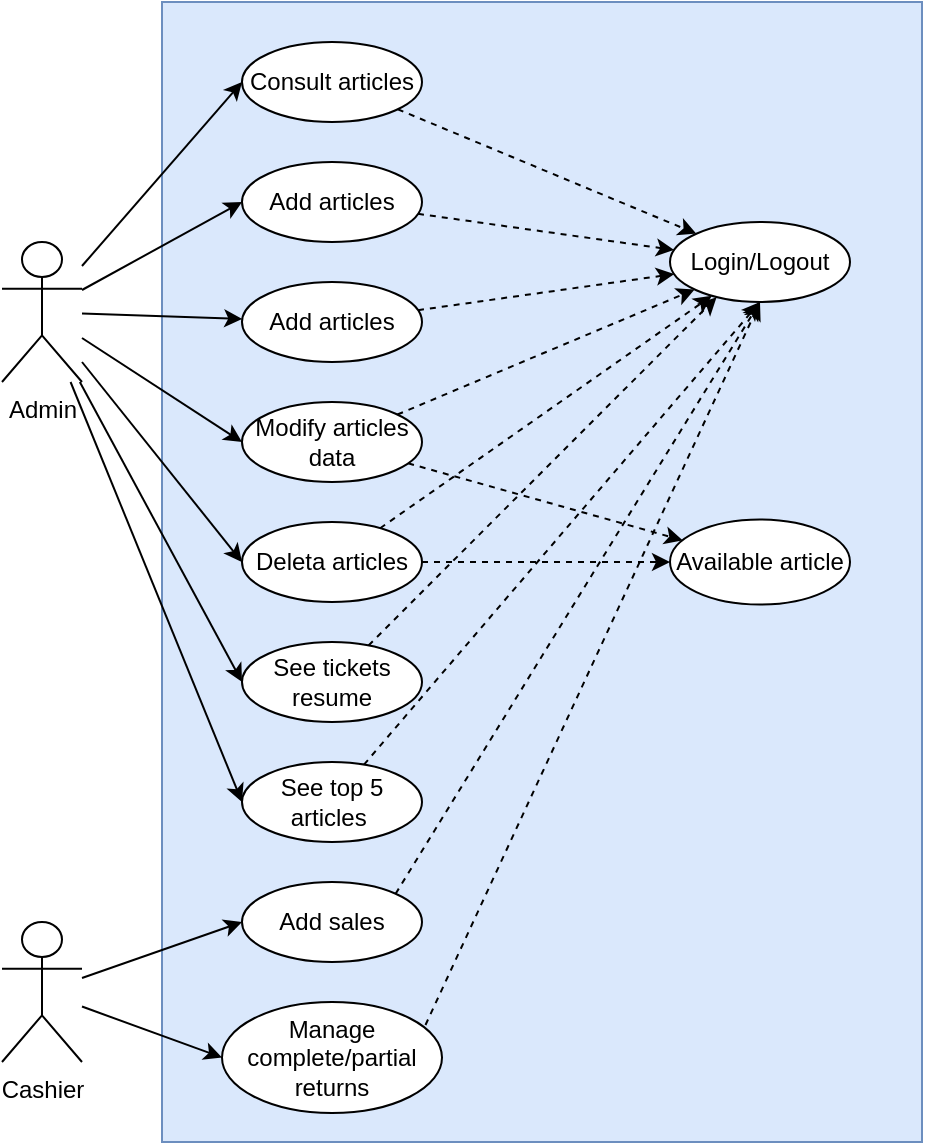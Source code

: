 <mxfile version="20.0.1" type="device"><diagram id="0TbsA_6QeS4kN0fqyiH3" name="Page-1"><mxGraphModel dx="781" dy="1141" grid="1" gridSize="10" guides="1" tooltips="1" connect="1" arrows="1" fold="1" page="1" pageScale="1" pageWidth="827" pageHeight="1169" math="0" shadow="0"><root><mxCell id="0"/><mxCell id="1" parent="0"/><mxCell id="f77VwwQoqBn0dezqeqBz-1" value="" style="rounded=0;whiteSpace=wrap;html=1;fillColor=#dae8fc;strokeColor=#6c8ebf;" parent="1" vertex="1"><mxGeometry x="160" y="40" width="380" height="570" as="geometry"/></mxCell><mxCell id="f77VwwQoqBn0dezqeqBz-27" style="edgeStyle=none;rounded=0;orthogonalLoop=1;jettySize=auto;html=1;entryX=0;entryY=0;entryDx=0;entryDy=0;dashed=1;" parent="1" source="f77VwwQoqBn0dezqeqBz-2" target="f77VwwQoqBn0dezqeqBz-10" edge="1"><mxGeometry relative="1" as="geometry"/></mxCell><mxCell id="f77VwwQoqBn0dezqeqBz-2" value="Consult articles" style="ellipse;whiteSpace=wrap;html=1;" parent="1" vertex="1"><mxGeometry x="200" y="60" width="90" height="40" as="geometry"/></mxCell><mxCell id="f77VwwQoqBn0dezqeqBz-28" style="edgeStyle=none;rounded=0;orthogonalLoop=1;jettySize=auto;html=1;dashed=1;" parent="1" source="f77VwwQoqBn0dezqeqBz-3" target="f77VwwQoqBn0dezqeqBz-10" edge="1"><mxGeometry relative="1" as="geometry"/></mxCell><mxCell id="f77VwwQoqBn0dezqeqBz-3" value="Add articles&lt;span style=&quot;color: rgba(0, 0, 0, 0); font-family: monospace; font-size: 0px; text-align: start;&quot;&gt;%3CmxGraphModel%3E%3Croot%3E%3CmxCell%20id%3D%220%22%2F%3E%3CmxCell%20id%3D%221%22%20parent%3D%220%22%2F%3E%3CmxCell%20id%3D%222%22%20value%3D%22Consulting%20articles%22%20style%3D%22ellipse%3BwhiteSpace%3Dwrap%3Bhtml%3D1%3B%22%20vertex%3D%221%22%20parent%3D%221%22%3E%3CmxGeometry%20x%3D%22200%22%20y%3D%2260%22%20width%3D%2290%22%20height%3D%2240%22%20as%3D%22geometry%22%2F%3E%3C%2FmxCell%3E%3C%2Froot%3E%3C%2FmxGraphModel%3E&lt;/span&gt;" style="ellipse;whiteSpace=wrap;html=1;" parent="1" vertex="1"><mxGeometry x="200" y="120" width="90" height="40" as="geometry"/></mxCell><mxCell id="f77VwwQoqBn0dezqeqBz-29" style="edgeStyle=none;rounded=0;orthogonalLoop=1;jettySize=auto;html=1;dashed=1;" parent="1" source="f77VwwQoqBn0dezqeqBz-4" target="f77VwwQoqBn0dezqeqBz-10" edge="1"><mxGeometry relative="1" as="geometry"/></mxCell><mxCell id="f77VwwQoqBn0dezqeqBz-4" value="Add articles&lt;span style=&quot;color: rgba(0, 0, 0, 0); font-family: monospace; font-size: 0px; text-align: start;&quot;&gt;%3CmxGraphModel%3E%3Croot%3E%3CmxCell%20id%3D%220%22%2F%3E%3CmxCell%20id%3D%221%22%20parent%3D%220%22%2F%3E%3CmxCell%20id%3D%222%22%20value%3D%22Consulting%20articles%22%20style%3D%22ellipse%3BwhiteSpace%3Dwrap%3Bhtml%3D1%3B%22%20vertex%3D%221%22%20parent%3D%221%22%3E%3CmxGeometry%20x%3D%22200%22%20y%3D%2260%22%20width%3D%2290%22%20height%3D%2240%22%20as%3D%22geometry%22%2F%3E%3C%2FmxCell%3E%3C%2Froot%3E%3C%2FmxGraphModel%3E&lt;/span&gt;" style="ellipse;whiteSpace=wrap;html=1;" parent="1" vertex="1"><mxGeometry x="200" y="180" width="90" height="40" as="geometry"/></mxCell><mxCell id="f77VwwQoqBn0dezqeqBz-30" style="edgeStyle=none;rounded=0;orthogonalLoop=1;jettySize=auto;html=1;dashed=1;" parent="1" source="f77VwwQoqBn0dezqeqBz-5" target="f77VwwQoqBn0dezqeqBz-10" edge="1"><mxGeometry relative="1" as="geometry"/></mxCell><mxCell id="f77VwwQoqBn0dezqeqBz-31" style="edgeStyle=none;rounded=0;orthogonalLoop=1;jettySize=auto;html=1;dashed=1;" parent="1" source="f77VwwQoqBn0dezqeqBz-5" target="f77VwwQoqBn0dezqeqBz-17" edge="1"><mxGeometry relative="1" as="geometry"/></mxCell><mxCell id="f77VwwQoqBn0dezqeqBz-5" value="Modify articles data&lt;span style=&quot;color: rgba(0, 0, 0, 0); font-family: monospace; font-size: 0px; text-align: start;&quot;&gt;%3CmxGraphModel%3E%3Croot%3E%3CmxCell%20id%3D%220%22%2F%3E%3CmxCell%20id%3D%221%22%20parent%3D%220%22%2F%3E%3CmxCell%20id%3D%222%22%20value%3D%22Consulting%20articles%22%20style%3D%22ellipse%3BwhiteSpace%3Dwrap%3Bhtml%3D1%3B%22%20vertex%3D%221%22%20parent%3D%221%22%3E%3CmxGeometry%20x%3D%22200%22%20y%3D%2260%22%20width%3D%2290%22%20height%3D%2240%22%20as%3D%22geometry%22%2F%3E%3C%2FmxCell%3E%3C%2Froot%3E%3C%2FmxGraphModel%3E&lt;/span&gt;" style="ellipse;whiteSpace=wrap;html=1;" parent="1" vertex="1"><mxGeometry x="200" y="240" width="90" height="40" as="geometry"/></mxCell><mxCell id="f77VwwQoqBn0dezqeqBz-32" style="edgeStyle=none;rounded=0;orthogonalLoop=1;jettySize=auto;html=1;dashed=1;" parent="1" source="f77VwwQoqBn0dezqeqBz-7" target="f77VwwQoqBn0dezqeqBz-10" edge="1"><mxGeometry relative="1" as="geometry"/></mxCell><mxCell id="f77VwwQoqBn0dezqeqBz-33" style="edgeStyle=none;rounded=0;orthogonalLoop=1;jettySize=auto;html=1;dashed=1;" parent="1" source="f77VwwQoqBn0dezqeqBz-7" target="f77VwwQoqBn0dezqeqBz-17" edge="1"><mxGeometry relative="1" as="geometry"/></mxCell><mxCell id="f77VwwQoqBn0dezqeqBz-7" value="Deleta articles" style="ellipse;whiteSpace=wrap;html=1;" parent="1" vertex="1"><mxGeometry x="200" y="300" width="90" height="40" as="geometry"/></mxCell><mxCell id="f77VwwQoqBn0dezqeqBz-34" style="edgeStyle=none;rounded=0;orthogonalLoop=1;jettySize=auto;html=1;entryX=0.259;entryY=0.94;entryDx=0;entryDy=0;entryPerimeter=0;dashed=1;" parent="1" source="f77VwwQoqBn0dezqeqBz-8" target="f77VwwQoqBn0dezqeqBz-10" edge="1"><mxGeometry relative="1" as="geometry"/></mxCell><mxCell id="f77VwwQoqBn0dezqeqBz-8" value="See tickets resume" style="ellipse;whiteSpace=wrap;html=1;" parent="1" vertex="1"><mxGeometry x="200" y="360" width="90" height="40" as="geometry"/></mxCell><mxCell id="f77VwwQoqBn0dezqeqBz-36" style="edgeStyle=none;rounded=0;orthogonalLoop=1;jettySize=auto;html=1;entryX=0.5;entryY=1;entryDx=0;entryDy=0;dashed=1;" parent="1" source="f77VwwQoqBn0dezqeqBz-9" target="f77VwwQoqBn0dezqeqBz-10" edge="1"><mxGeometry relative="1" as="geometry"/></mxCell><mxCell id="f77VwwQoqBn0dezqeqBz-9" value="See top 5 articles&amp;nbsp;" style="ellipse;whiteSpace=wrap;html=1;" parent="1" vertex="1"><mxGeometry x="200" y="420" width="90" height="40" as="geometry"/></mxCell><mxCell id="f77VwwQoqBn0dezqeqBz-10" value="Login/Logout" style="ellipse;whiteSpace=wrap;html=1;" parent="1" vertex="1"><mxGeometry x="414" y="150" width="90" height="40" as="geometry"/></mxCell><mxCell id="f77VwwQoqBn0dezqeqBz-18" style="rounded=0;orthogonalLoop=1;jettySize=auto;html=1;entryX=0;entryY=0.5;entryDx=0;entryDy=0;" parent="1" source="f77VwwQoqBn0dezqeqBz-11" target="f77VwwQoqBn0dezqeqBz-2" edge="1"><mxGeometry relative="1" as="geometry"/></mxCell><mxCell id="f77VwwQoqBn0dezqeqBz-19" style="edgeStyle=none;rounded=0;orthogonalLoop=1;jettySize=auto;html=1;entryX=0;entryY=0.5;entryDx=0;entryDy=0;" parent="1" source="f77VwwQoqBn0dezqeqBz-11" target="f77VwwQoqBn0dezqeqBz-3" edge="1"><mxGeometry relative="1" as="geometry"/></mxCell><mxCell id="f77VwwQoqBn0dezqeqBz-20" style="edgeStyle=none;rounded=0;orthogonalLoop=1;jettySize=auto;html=1;" parent="1" source="f77VwwQoqBn0dezqeqBz-11" target="f77VwwQoqBn0dezqeqBz-4" edge="1"><mxGeometry relative="1" as="geometry"/></mxCell><mxCell id="f77VwwQoqBn0dezqeqBz-21" style="edgeStyle=none;rounded=0;orthogonalLoop=1;jettySize=auto;html=1;entryX=0;entryY=0.5;entryDx=0;entryDy=0;" parent="1" source="f77VwwQoqBn0dezqeqBz-11" target="f77VwwQoqBn0dezqeqBz-5" edge="1"><mxGeometry relative="1" as="geometry"/></mxCell><mxCell id="f77VwwQoqBn0dezqeqBz-22" style="edgeStyle=none;rounded=0;orthogonalLoop=1;jettySize=auto;html=1;entryX=0;entryY=0.5;entryDx=0;entryDy=0;" parent="1" source="f77VwwQoqBn0dezqeqBz-11" target="f77VwwQoqBn0dezqeqBz-7" edge="1"><mxGeometry relative="1" as="geometry"/></mxCell><mxCell id="f77VwwQoqBn0dezqeqBz-23" style="edgeStyle=none;rounded=0;orthogonalLoop=1;jettySize=auto;html=1;entryX=0;entryY=0.5;entryDx=0;entryDy=0;" parent="1" source="f77VwwQoqBn0dezqeqBz-11" target="f77VwwQoqBn0dezqeqBz-9" edge="1"><mxGeometry relative="1" as="geometry"/></mxCell><mxCell id="f77VwwQoqBn0dezqeqBz-24" style="edgeStyle=none;rounded=0;orthogonalLoop=1;jettySize=auto;html=1;entryX=0;entryY=0.5;entryDx=0;entryDy=0;" parent="1" source="f77VwwQoqBn0dezqeqBz-11" target="f77VwwQoqBn0dezqeqBz-8" edge="1"><mxGeometry relative="1" as="geometry"/></mxCell><mxCell id="f77VwwQoqBn0dezqeqBz-11" value="Admin" style="shape=umlActor;verticalLabelPosition=bottom;verticalAlign=top;html=1;outlineConnect=0;" parent="1" vertex="1"><mxGeometry x="80" y="160" width="40" height="70" as="geometry"/></mxCell><mxCell id="f77VwwQoqBn0dezqeqBz-25" style="edgeStyle=none;rounded=0;orthogonalLoop=1;jettySize=auto;html=1;entryX=0;entryY=0.5;entryDx=0;entryDy=0;" parent="1" source="f77VwwQoqBn0dezqeqBz-12" target="f77VwwQoqBn0dezqeqBz-14" edge="1"><mxGeometry relative="1" as="geometry"/></mxCell><mxCell id="f77VwwQoqBn0dezqeqBz-26" style="edgeStyle=none;rounded=0;orthogonalLoop=1;jettySize=auto;html=1;entryX=0;entryY=0.5;entryDx=0;entryDy=0;" parent="1" source="f77VwwQoqBn0dezqeqBz-12" target="f77VwwQoqBn0dezqeqBz-15" edge="1"><mxGeometry relative="1" as="geometry"/></mxCell><mxCell id="f77VwwQoqBn0dezqeqBz-12" value="Cashier" style="shape=umlActor;verticalLabelPosition=bottom;verticalAlign=top;html=1;outlineConnect=0;" parent="1" vertex="1"><mxGeometry x="80" y="500" width="40" height="70" as="geometry"/></mxCell><mxCell id="f77VwwQoqBn0dezqeqBz-37" style="edgeStyle=none;rounded=0;orthogonalLoop=1;jettySize=auto;html=1;entryX=0.5;entryY=1;entryDx=0;entryDy=0;dashed=1;exitX=1;exitY=0;exitDx=0;exitDy=0;" parent="1" source="f77VwwQoqBn0dezqeqBz-14" target="f77VwwQoqBn0dezqeqBz-10" edge="1"><mxGeometry relative="1" as="geometry"/></mxCell><mxCell id="f77VwwQoqBn0dezqeqBz-14" value="Add sales" style="ellipse;whiteSpace=wrap;html=1;" parent="1" vertex="1"><mxGeometry x="200" y="480" width="90" height="40" as="geometry"/></mxCell><mxCell id="f77VwwQoqBn0dezqeqBz-38" style="edgeStyle=none;rounded=0;orthogonalLoop=1;jettySize=auto;html=1;entryX=0.5;entryY=1;entryDx=0;entryDy=0;dashed=1;exitX=0.925;exitY=0.207;exitDx=0;exitDy=0;exitPerimeter=0;" parent="1" source="f77VwwQoqBn0dezqeqBz-15" target="f77VwwQoqBn0dezqeqBz-10" edge="1"><mxGeometry relative="1" as="geometry"/></mxCell><mxCell id="f77VwwQoqBn0dezqeqBz-15" value="Manage complete/partial returns" style="ellipse;whiteSpace=wrap;html=1;" parent="1" vertex="1"><mxGeometry x="190" y="540" width="110" height="55.5" as="geometry"/></mxCell><mxCell id="f77VwwQoqBn0dezqeqBz-17" value="Available article" style="ellipse;whiteSpace=wrap;html=1;" parent="1" vertex="1"><mxGeometry x="414" y="298.75" width="90" height="42.5" as="geometry"/></mxCell></root></mxGraphModel></diagram></mxfile>